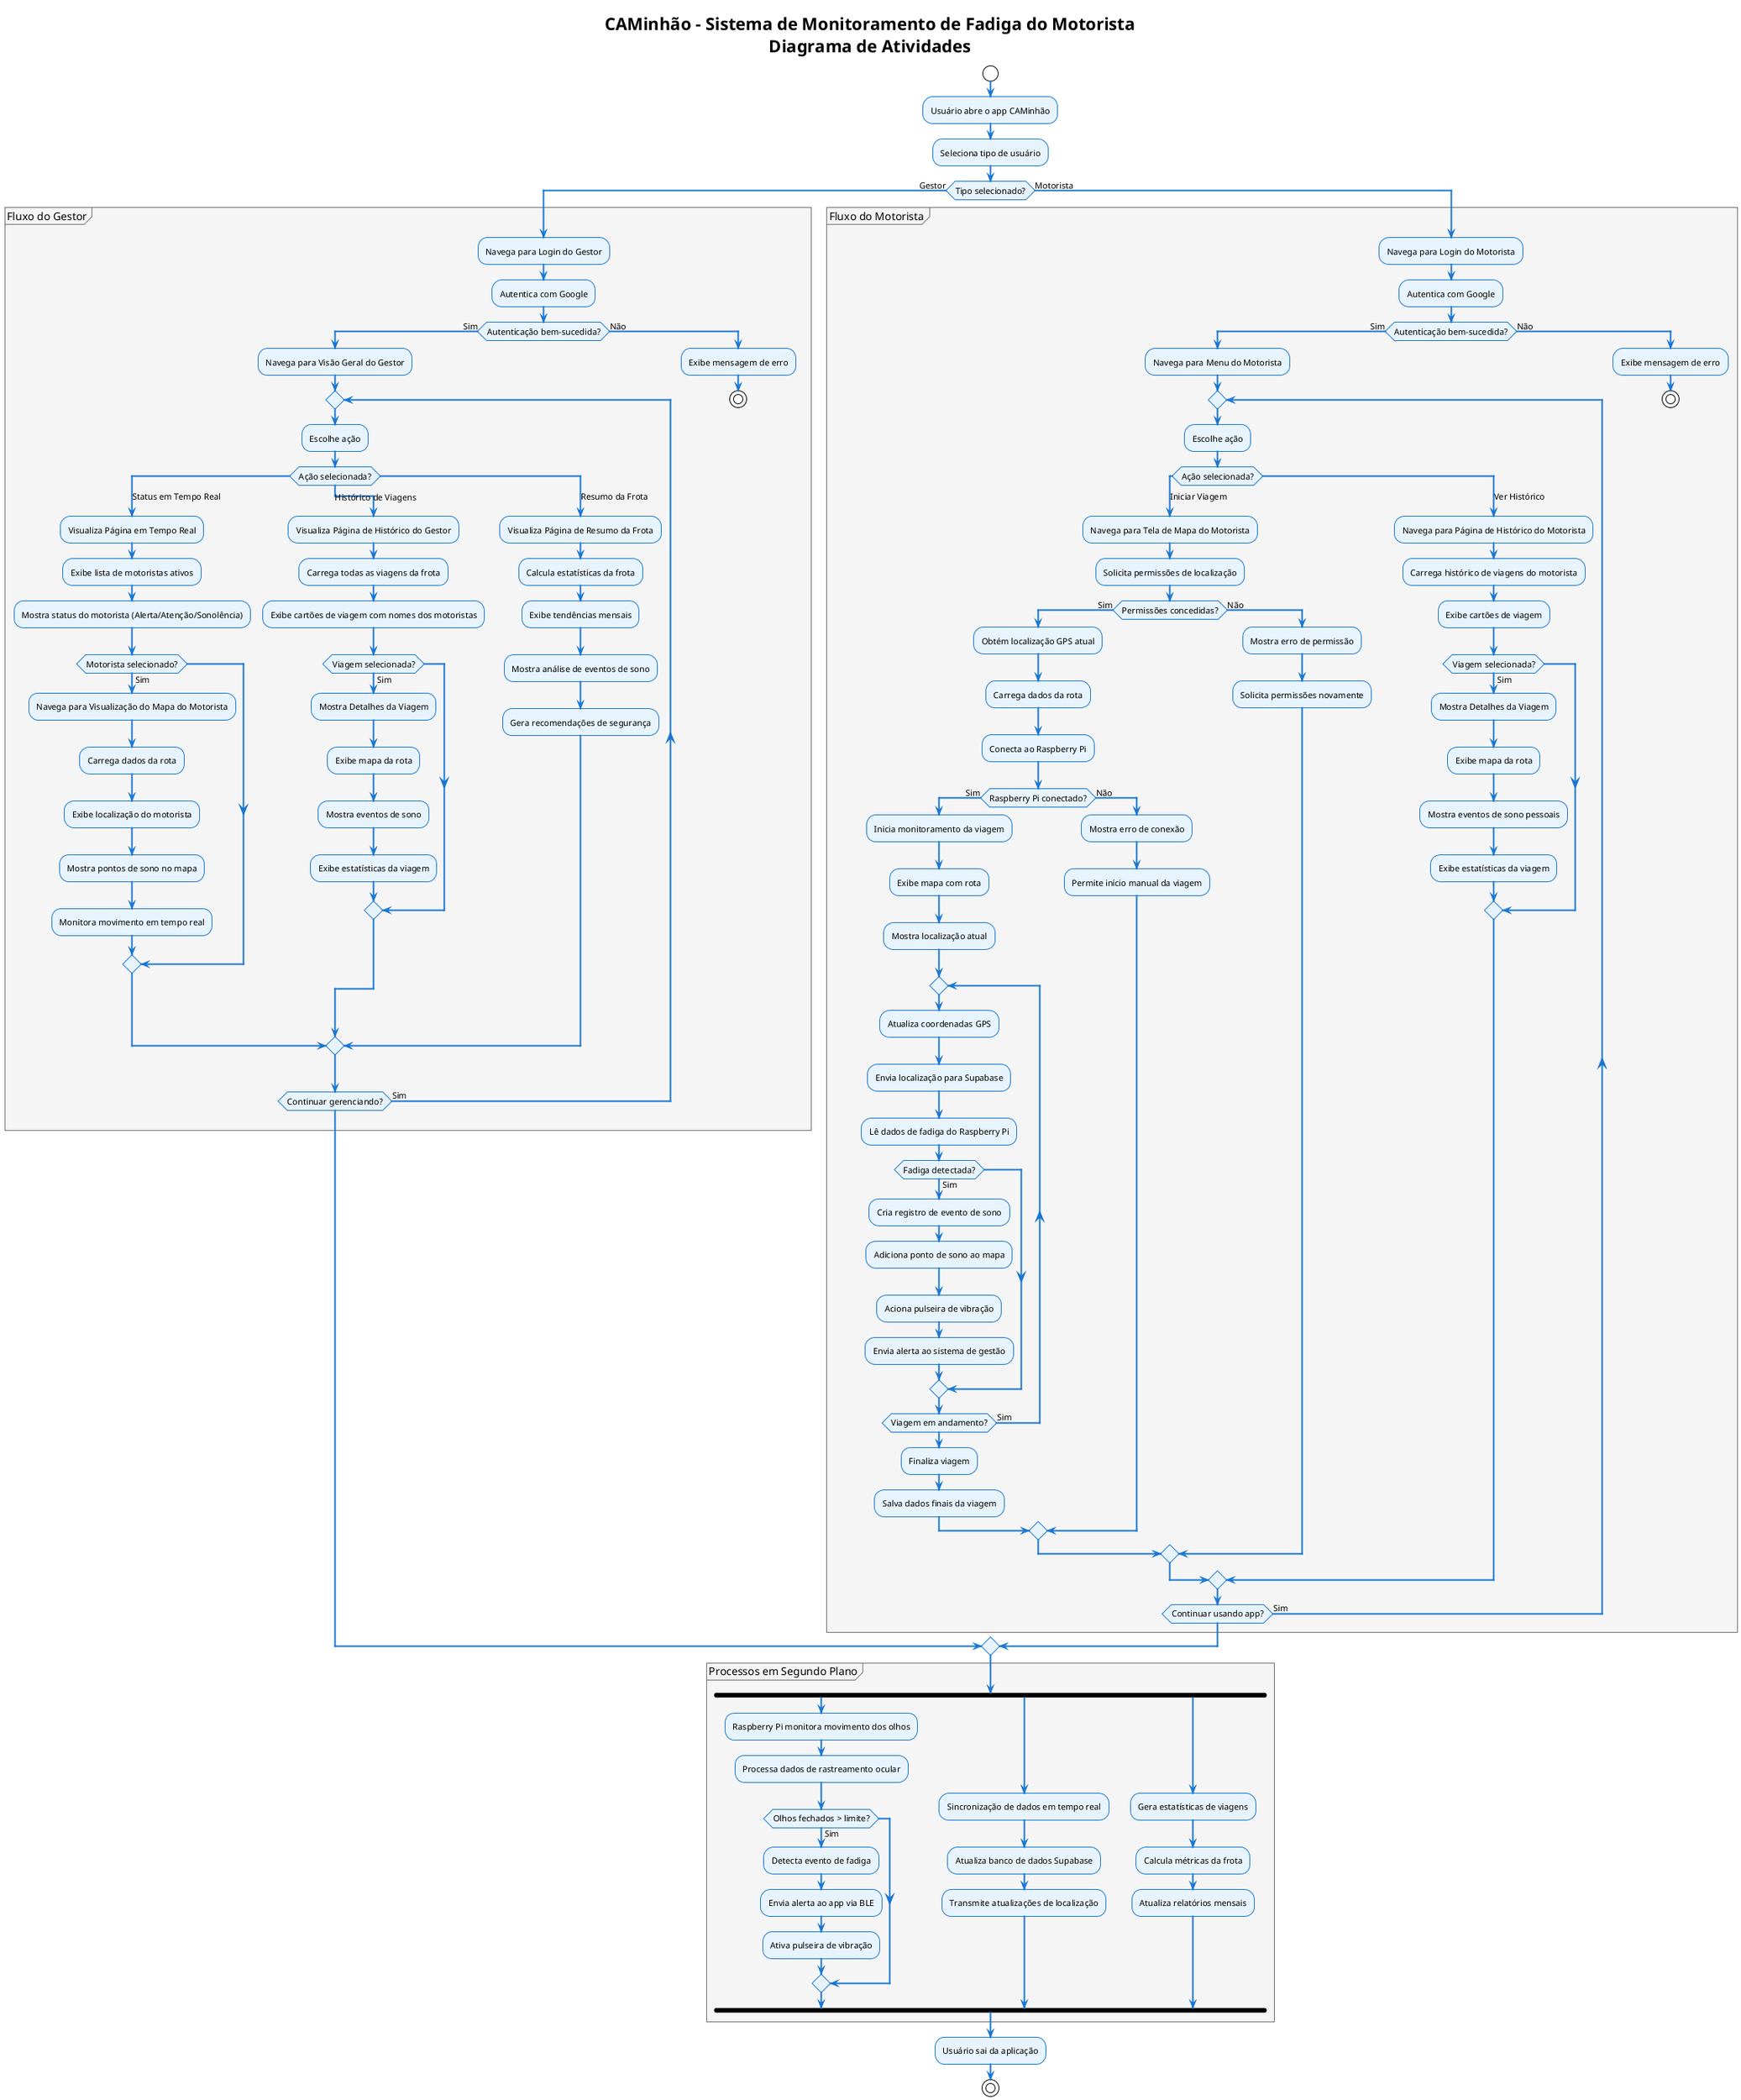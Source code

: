 @startuml CAMinhão - Diagrama de Atividades

!theme plain
skinparam ActivityBackgroundColor #E8F4FD
skinparam ActivityBorderColor #1976D2
skinparam ActivityFontColor Black
skinparam ActivityFontSize 11
skinparam PartitionBackgroundColor #F5F5F5
skinparam PartitionBorderColor #757575
skinparam ArrowColor #1976D2
skinparam ArrowThickness 2

title CAMinhão - Sistema de Monitoramento de Fadiga do Motorista\nDiagrama de Atividades

start

:Usuário abre o app CAMinhão;

:Seleciona tipo de usuário;

if (Tipo selecionado?) then (Gestor)
  partition "Fluxo do Gestor" {
    :Navega para Login do Gestor;
    :Autentica com Google;
    
    if (Autenticação bem-sucedida?) then (Sim)
      :Navega para Visão Geral do Gestor;
      
      repeat
        :Escolhe ação;
        
        switch (Ação selecionada?)
        case (Status em Tempo Real)
          :Visualiza Página em Tempo Real;
          :Exibe lista de motoristas ativos;
          :Mostra status do motorista (Alerta/Atenção/Sonolência);
          
          if (Motorista selecionado?) then (Sim)
            :Navega para Visualização do Mapa do Motorista;
            :Carrega dados da rota;
            :Exibe localização do motorista;
            :Mostra pontos de sono no mapa;
            :Monitora movimento em tempo real;
          endif
          
        case (Histórico de Viagens)
          :Visualiza Página de Histórico do Gestor;
          :Carrega todas as viagens da frota;
          :Exibe cartões de viagem com nomes dos motoristas;
          
          if (Viagem selecionada?) then (Sim)
            :Mostra Detalhes da Viagem;
            :Exibe mapa da rota;
            :Mostra eventos de sono;
            :Exibe estatísticas da viagem;
          endif
          
        case (Resumo da Frota)
          :Visualiza Página de Resumo da Frota;
          :Calcula estatísticas da frota;
          :Exibe tendências mensais;
          :Mostra análise de eventos de sono;
          :Gera recomendações de segurança;
          
        endswitch
        
      repeat while (Continuar gerenciando?) is (Sim)
      
    else (Não)
      :Exibe mensagem de erro;
      stop
    endif
  }
  
else (Motorista)
  partition "Fluxo do Motorista" {
    :Navega para Login do Motorista;
    :Autentica com Google;
    
    if (Autenticação bem-sucedida?) then (Sim)
      :Navega para Menu do Motorista;
      
      repeat
        :Escolhe ação;
        
        switch (Ação selecionada?)
        case (Iniciar Viagem)
          :Navega para Tela de Mapa do Motorista;
          :Solicita permissões de localização;
          
          if (Permissões concedidas?) then (Sim)
            :Obtém localização GPS atual;
            :Carrega dados da rota;
            :Conecta ao Raspberry Pi;
            
            if (Raspberry Pi conectado?) then (Sim)
              :Inicia monitoramento da viagem;
              :Exibe mapa com rota;
              :Mostra localização atual;
              
              repeat
                :Atualiza coordenadas GPS;
                :Envia localização para Supabase;
                :Lê dados de fadiga do Raspberry Pi;
                
                if (Fadiga detectada?) then (Sim)
                  :Cria registro de evento de sono;
                  :Adiciona ponto de sono ao mapa;
                  :Aciona pulseira de vibração;
                  :Envia alerta ao sistema de gestão;
                endif
                
              repeat while (Viagem em andamento?) is (Sim)
              
              :Finaliza viagem;
              :Salva dados finais da viagem;
              
            else (Não)
              :Mostra erro de conexão;
              :Permite início manual da viagem;
            endif
            
          else (Não)
            :Mostra erro de permissão;
            :Solicita permissões novamente;
          endif
          
        case (Ver Histórico)
          :Navega para Página de Histórico do Motorista;
          :Carrega histórico de viagens do motorista;
          :Exibe cartões de viagem;
          
          if (Viagem selecionada?) then (Sim)
            :Mostra Detalhes da Viagem;
            :Exibe mapa da rota;
            :Mostra eventos de sono pessoais;
            :Exibe estatísticas da viagem;
          endif
          
        endswitch
        
      repeat while (Continuar usando app?) is (Sim)
      
    else (Não)
      :Exibe mensagem de erro;
      stop
    endif
  }
endif

partition "Processos em Segundo Plano" {
  fork
    :Raspberry Pi monitora movimento dos olhos;
    :Processa dados de rastreamento ocular;
    
    if (Olhos fechados > limite?) then (Sim)
      :Detecta evento de fadiga;
      :Envia alerta ao app via BLE;
      :Ativa pulseira de vibração;
    endif
    
  fork again
    :Sincronização de dados em tempo real;
    :Atualiza banco de dados Supabase;
    :Transmite atualizações de localização;
    
  fork again
    :Gera estatísticas de viagens;
    :Calcula métricas da frota;
    :Atualiza relatórios mensais;
    
  end fork
}

:Usuário sai da aplicação;

stop

@enduml